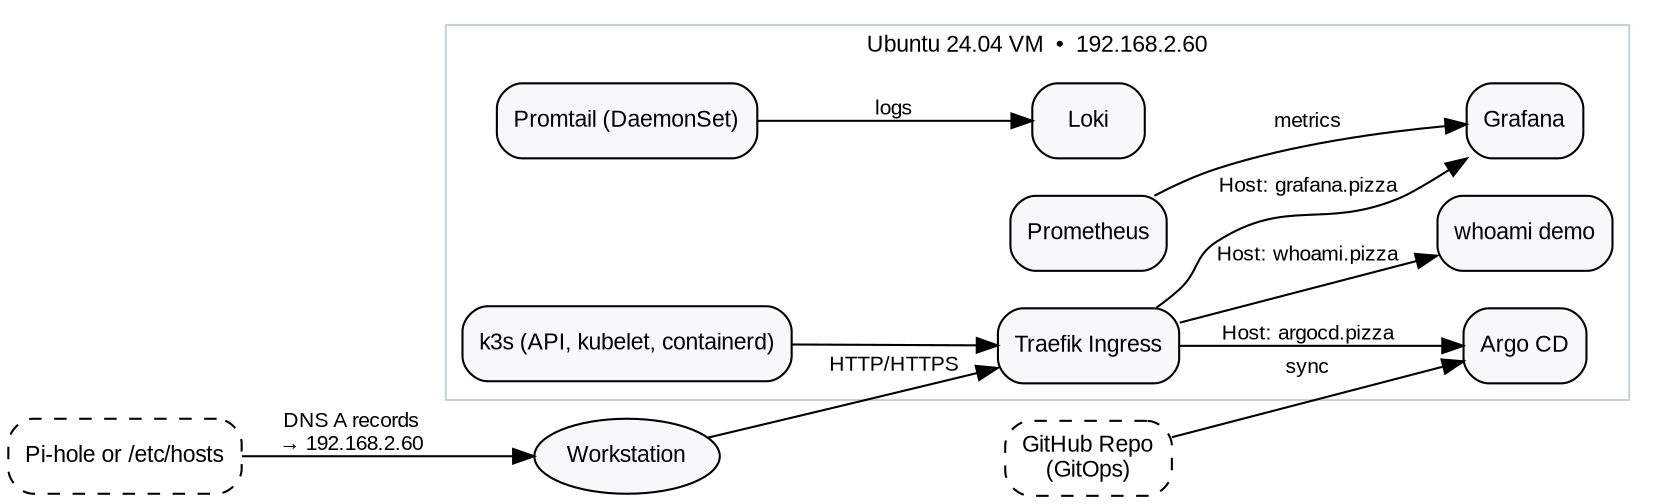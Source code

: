 digraph Homelab {
  rankdir=LR; fontname="Arial"; fontsize=11;
  node [shape=box, style="rounded,filled", fillcolor="#f6f8fa", fontname="Arial", fontsize=11];
  edge [fontname="Arial", fontsize=10];

  subgraph cluster_vm {
    label="Ubuntu 24.04 VM  •  192.168.2.60";
    color="#c9d1d9";

    k3s     [label="k3s (API, kubelet, containerd)"];
    traefik [label="Traefik Ingress"];
    argocd  [label="Argo CD"];
    grafana [label="Grafana"];
    prom    [label="Prometheus"];
    loki    [label="Loki"];
    promtail[label="Promtail (DaemonSet)"];
    whoami  [label="whoami demo"];

    k3s -> traefik;
    traefik -> argocd  [label="Host: argocd.pizza"];
    traefik -> grafana [label="Host: grafana.pizza"];
    traefik -> whoami  [label="Host: whoami.pizza"];
    promtail -> loki   [label="logs"];
    prom -> grafana    [label="metrics"];
  }

  client [shape=ellipse, label="Workstation"];
  dns    [shape=box, style="rounded,dashed", label="Pi-hole or /etc/hosts"];

  dns -> client [label="DNS A records\n→ 192.168.2.60"];
  client -> traefik [label="HTTP/HTTPS"];
  github [shape=box, style="rounded,dashed", label="GitHub Repo\n(GitOps)"];
  github -> argocd  [label="sync"];
}
